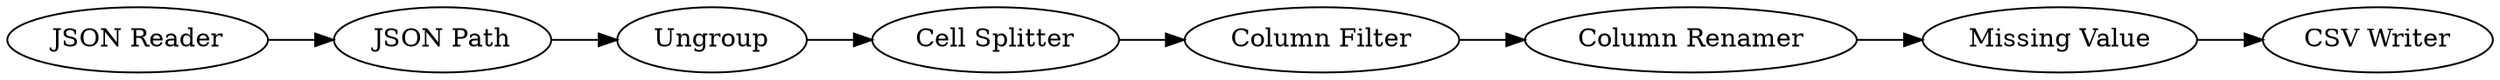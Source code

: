 digraph {
	69 [label="JSON Reader"]
	74 [label="JSON Path"]
	75 [label=Ungroup]
	76 [label="Column Filter"]
	77 [label="Column Renamer"]
	78 [label="Missing Value"]
	79 [label="CSV Writer"]
	81 [label="Cell Splitter"]
	69 -> 74
	74 -> 75
	75 -> 81
	76 -> 77
	77 -> 78
	78 -> 79
	81 -> 76
	rankdir=LR
}
